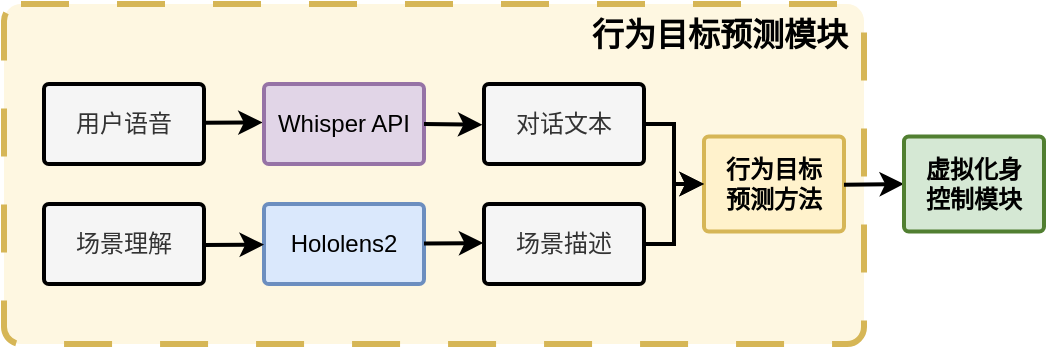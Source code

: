 <mxfile version="26.2.12">
  <diagram name="第 1 页" id="gUm_-61dX9LITKcOnTdN">
    <mxGraphModel dx="1006" dy="683" grid="1" gridSize="10" guides="1" tooltips="1" connect="1" arrows="1" fold="1" page="1" pageScale="1" pageWidth="827" pageHeight="1169" math="0" shadow="0">
      <root>
        <mxCell id="0" />
        <mxCell id="1" parent="0" />
        <mxCell id="odOLxnDPgZ6R89Tdh52S-18" value="" style="rounded=1;whiteSpace=wrap;html=1;arcSize=5;fillColor=light-dark(#fef7e1, #281d00);strokeColor=#d6b656;strokeWidth=3;dashed=1;dashPattern=8 8;" vertex="1" parent="1">
          <mxGeometry x="150" y="270" width="430" height="170" as="geometry" />
        </mxCell>
        <mxCell id="-zORzYekLmcVjDEYVkM_-9" value="&lt;div style=&quot;&quot;&gt;&lt;div style=&quot;text-align: left;&quot;&gt;场景描述&lt;/div&gt;&lt;/div&gt;" style="rounded=1;arcSize=6;whiteSpace=wrap;html=1;fillColor=#f5f5f5;fontColor=#333333;strokeColor=light-dark(#000000, #959595);strokeWidth=2;" parent="1" vertex="1">
          <mxGeometry x="390" y="370" width="80" height="40" as="geometry" />
        </mxCell>
        <mxCell id="-zORzYekLmcVjDEYVkM_-12" value="" style="endArrow=classic;html=1;rounded=0;strokeWidth=2;entryX=-0.008;entryY=0.481;entryDx=0;entryDy=0;entryPerimeter=0;" parent="1" edge="1" target="odOLxnDPgZ6R89Tdh52S-2">
          <mxGeometry width="50" height="50" relative="1" as="geometry">
            <mxPoint x="250" y="329.41" as="sourcePoint" />
            <mxPoint x="280" y="330" as="targetPoint" />
          </mxGeometry>
        </mxCell>
        <mxCell id="-zORzYekLmcVjDEYVkM_-28" value="&lt;font style=&quot;color: rgb(0, 0, 0);&quot; face=&quot;Times New Roman&quot;&gt;&lt;span style=&quot;text-wrap-mode: nowrap;&quot;&gt;&lt;b style=&quot;&quot;&gt;行为目标&lt;/b&gt;&lt;/span&gt;&lt;/font&gt;&lt;div&gt;&lt;font style=&quot;color: rgb(0, 0, 0);&quot; face=&quot;Times New Roman&quot;&gt;&lt;span style=&quot;text-wrap-mode: nowrap;&quot;&gt;&lt;b style=&quot;&quot;&gt;预测方法&lt;/b&gt;&lt;/span&gt;&lt;/font&gt;&lt;/div&gt;" style="rounded=1;arcSize=5;whiteSpace=wrap;html=1;fillColor=#fff2cc;strokeColor=#d6b656;strokeWidth=2;" parent="1" vertex="1">
          <mxGeometry x="500" y="336.25" width="70" height="47.5" as="geometry" />
        </mxCell>
        <mxCell id="odOLxnDPgZ6R89Tdh52S-1" value="&lt;div style=&quot;&quot;&gt;&lt;div style=&quot;text-align: left;&quot;&gt;用户语音&lt;/div&gt;&lt;/div&gt;" style="rounded=1;arcSize=6;whiteSpace=wrap;html=1;fillColor=#f5f5f5;fontColor=#333333;strokeColor=light-dark(#000000, #959595);strokeWidth=2;" vertex="1" parent="1">
          <mxGeometry x="170" y="310" width="80" height="40" as="geometry" />
        </mxCell>
        <mxCell id="odOLxnDPgZ6R89Tdh52S-2" value="&lt;div style=&quot;&quot;&gt;&lt;div style=&quot;text-align: left;&quot;&gt;Whisper API&lt;/div&gt;&lt;/div&gt;" style="rounded=1;arcSize=6;whiteSpace=wrap;html=1;fillColor=#e1d5e7;strokeColor=#9673a6;strokeWidth=2;" vertex="1" parent="1">
          <mxGeometry x="280" y="310" width="80" height="40" as="geometry" />
        </mxCell>
        <mxCell id="odOLxnDPgZ6R89Tdh52S-4" value="&lt;div style=&quot;&quot;&gt;&lt;div style=&quot;text-align: left;&quot;&gt;对话文本&lt;/div&gt;&lt;/div&gt;" style="rounded=1;arcSize=6;whiteSpace=wrap;html=1;fillColor=#f5f5f5;fontColor=#333333;strokeColor=light-dark(#000000, #959595);strokeWidth=2;" vertex="1" parent="1">
          <mxGeometry x="390" y="310" width="80" height="40" as="geometry" />
        </mxCell>
        <mxCell id="odOLxnDPgZ6R89Tdh52S-6" value="" style="endArrow=classic;html=1;rounded=0;strokeWidth=2;entryX=-0.01;entryY=0.508;entryDx=0;entryDy=0;entryPerimeter=0;" edge="1" parent="1" target="odOLxnDPgZ6R89Tdh52S-4">
          <mxGeometry width="50" height="50" relative="1" as="geometry">
            <mxPoint x="360" y="330" as="sourcePoint" />
            <mxPoint x="390" y="330.3" as="targetPoint" />
          </mxGeometry>
        </mxCell>
        <mxCell id="odOLxnDPgZ6R89Tdh52S-8" value="&lt;div style=&quot;&quot;&gt;&lt;div style=&quot;text-align: left;&quot;&gt;Hololens2&lt;/div&gt;&lt;/div&gt;" style="rounded=1;arcSize=6;whiteSpace=wrap;html=1;fillColor=#dae8fc;strokeColor=#6c8ebf;strokeWidth=2;" vertex="1" parent="1">
          <mxGeometry x="280" y="370" width="80" height="40" as="geometry" />
        </mxCell>
        <mxCell id="odOLxnDPgZ6R89Tdh52S-9" value="" style="endArrow=classic;html=1;rounded=0;strokeWidth=2;entryX=-0.004;entryY=0.488;entryDx=0;entryDy=0;entryPerimeter=0;" edge="1" parent="1" target="-zORzYekLmcVjDEYVkM_-9">
          <mxGeometry width="50" height="50" relative="1" as="geometry">
            <mxPoint x="360" y="389.71" as="sourcePoint" />
            <mxPoint x="390" y="390.3" as="targetPoint" />
          </mxGeometry>
        </mxCell>
        <mxCell id="odOLxnDPgZ6R89Tdh52S-10" value="" style="endArrow=classic;html=1;rounded=0;strokeWidth=2;exitX=0.998;exitY=0.513;exitDx=0;exitDy=0;exitPerimeter=0;" edge="1" parent="1" source="odOLxnDPgZ6R89Tdh52S-11">
          <mxGeometry width="50" height="50" relative="1" as="geometry">
            <mxPoint x="250" y="389.7" as="sourcePoint" />
            <mxPoint x="280" y="390.29" as="targetPoint" />
          </mxGeometry>
        </mxCell>
        <mxCell id="odOLxnDPgZ6R89Tdh52S-11" value="&lt;div style=&quot;&quot;&gt;&lt;div style=&quot;text-align: left;&quot;&gt;场景理解&lt;/div&gt;&lt;/div&gt;" style="rounded=1;arcSize=6;whiteSpace=wrap;html=1;fillColor=#f5f5f5;fontColor=#333333;strokeColor=light-dark(#000000, #959595);strokeWidth=2;" vertex="1" parent="1">
          <mxGeometry x="170" y="370" width="80" height="40" as="geometry" />
        </mxCell>
        <mxCell id="odOLxnDPgZ6R89Tdh52S-14" value="" style="endArrow=classic;html=1;rounded=0;exitX=1;exitY=0.5;exitDx=0;exitDy=0;entryX=0;entryY=0.5;entryDx=0;entryDy=0;edgeStyle=orthogonalEdgeStyle;strokeWidth=2;" edge="1" parent="1" source="odOLxnDPgZ6R89Tdh52S-4" target="-zORzYekLmcVjDEYVkM_-28">
          <mxGeometry width="50" height="50" relative="1" as="geometry">
            <mxPoint x="400" y="320" as="sourcePoint" />
            <mxPoint x="450" y="270" as="targetPoint" />
          </mxGeometry>
        </mxCell>
        <mxCell id="odOLxnDPgZ6R89Tdh52S-15" value="" style="endArrow=classic;html=1;rounded=0;exitX=1;exitY=0.5;exitDx=0;exitDy=0;entryX=0;entryY=0.5;entryDx=0;entryDy=0;edgeStyle=orthogonalEdgeStyle;strokeWidth=2;" edge="1" parent="1" source="-zORzYekLmcVjDEYVkM_-9" target="-zORzYekLmcVjDEYVkM_-28">
          <mxGeometry width="50" height="50" relative="1" as="geometry">
            <mxPoint x="480" y="340" as="sourcePoint" />
            <mxPoint x="520" y="370" as="targetPoint" />
          </mxGeometry>
        </mxCell>
        <mxCell id="odOLxnDPgZ6R89Tdh52S-16" value="" style="endArrow=classic;html=1;rounded=0;strokeWidth=2;exitX=0.998;exitY=0.513;exitDx=0;exitDy=0;exitPerimeter=0;" edge="1" parent="1">
          <mxGeometry width="50" height="50" relative="1" as="geometry">
            <mxPoint x="570" y="360.35" as="sourcePoint" />
            <mxPoint x="600" y="360" as="targetPoint" />
          </mxGeometry>
        </mxCell>
        <mxCell id="odOLxnDPgZ6R89Tdh52S-17" value="&lt;font style=&quot;color: rgb(0, 0, 0);&quot; face=&quot;Times New Roman&quot;&gt;&lt;span style=&quot;text-wrap-mode: nowrap;&quot;&gt;&lt;b style=&quot;&quot;&gt;虚拟化身&lt;/b&gt;&lt;/span&gt;&lt;/font&gt;&lt;div&gt;&lt;font style=&quot;color: rgb(0, 0, 0);&quot; face=&quot;Times New Roman&quot;&gt;&lt;span style=&quot;text-wrap-mode: nowrap;&quot;&gt;&lt;b style=&quot;&quot;&gt;控制模块&lt;/b&gt;&lt;/span&gt;&lt;/font&gt;&lt;/div&gt;" style="rounded=1;arcSize=5;whiteSpace=wrap;html=1;fillColor=#d5e8d4;strokeColor=light-dark(#517f31, #446e2c);strokeWidth=2;" vertex="1" parent="1">
          <mxGeometry x="600" y="336.25" width="70" height="47.5" as="geometry" />
        </mxCell>
        <mxCell id="odOLxnDPgZ6R89Tdh52S-19" value="&lt;b style=&quot;&quot;&gt;&lt;font style=&quot;font-size: 16px;&quot; face=&quot;黑体&quot;&gt;行为目标预测模块&lt;/font&gt;&lt;/b&gt;" style="text;html=1;align=center;verticalAlign=middle;whiteSpace=wrap;rounded=0;strokeWidth=2;" vertex="1" parent="1">
          <mxGeometry x="434.5" y="270" width="145.5" height="30" as="geometry" />
        </mxCell>
      </root>
    </mxGraphModel>
  </diagram>
</mxfile>
